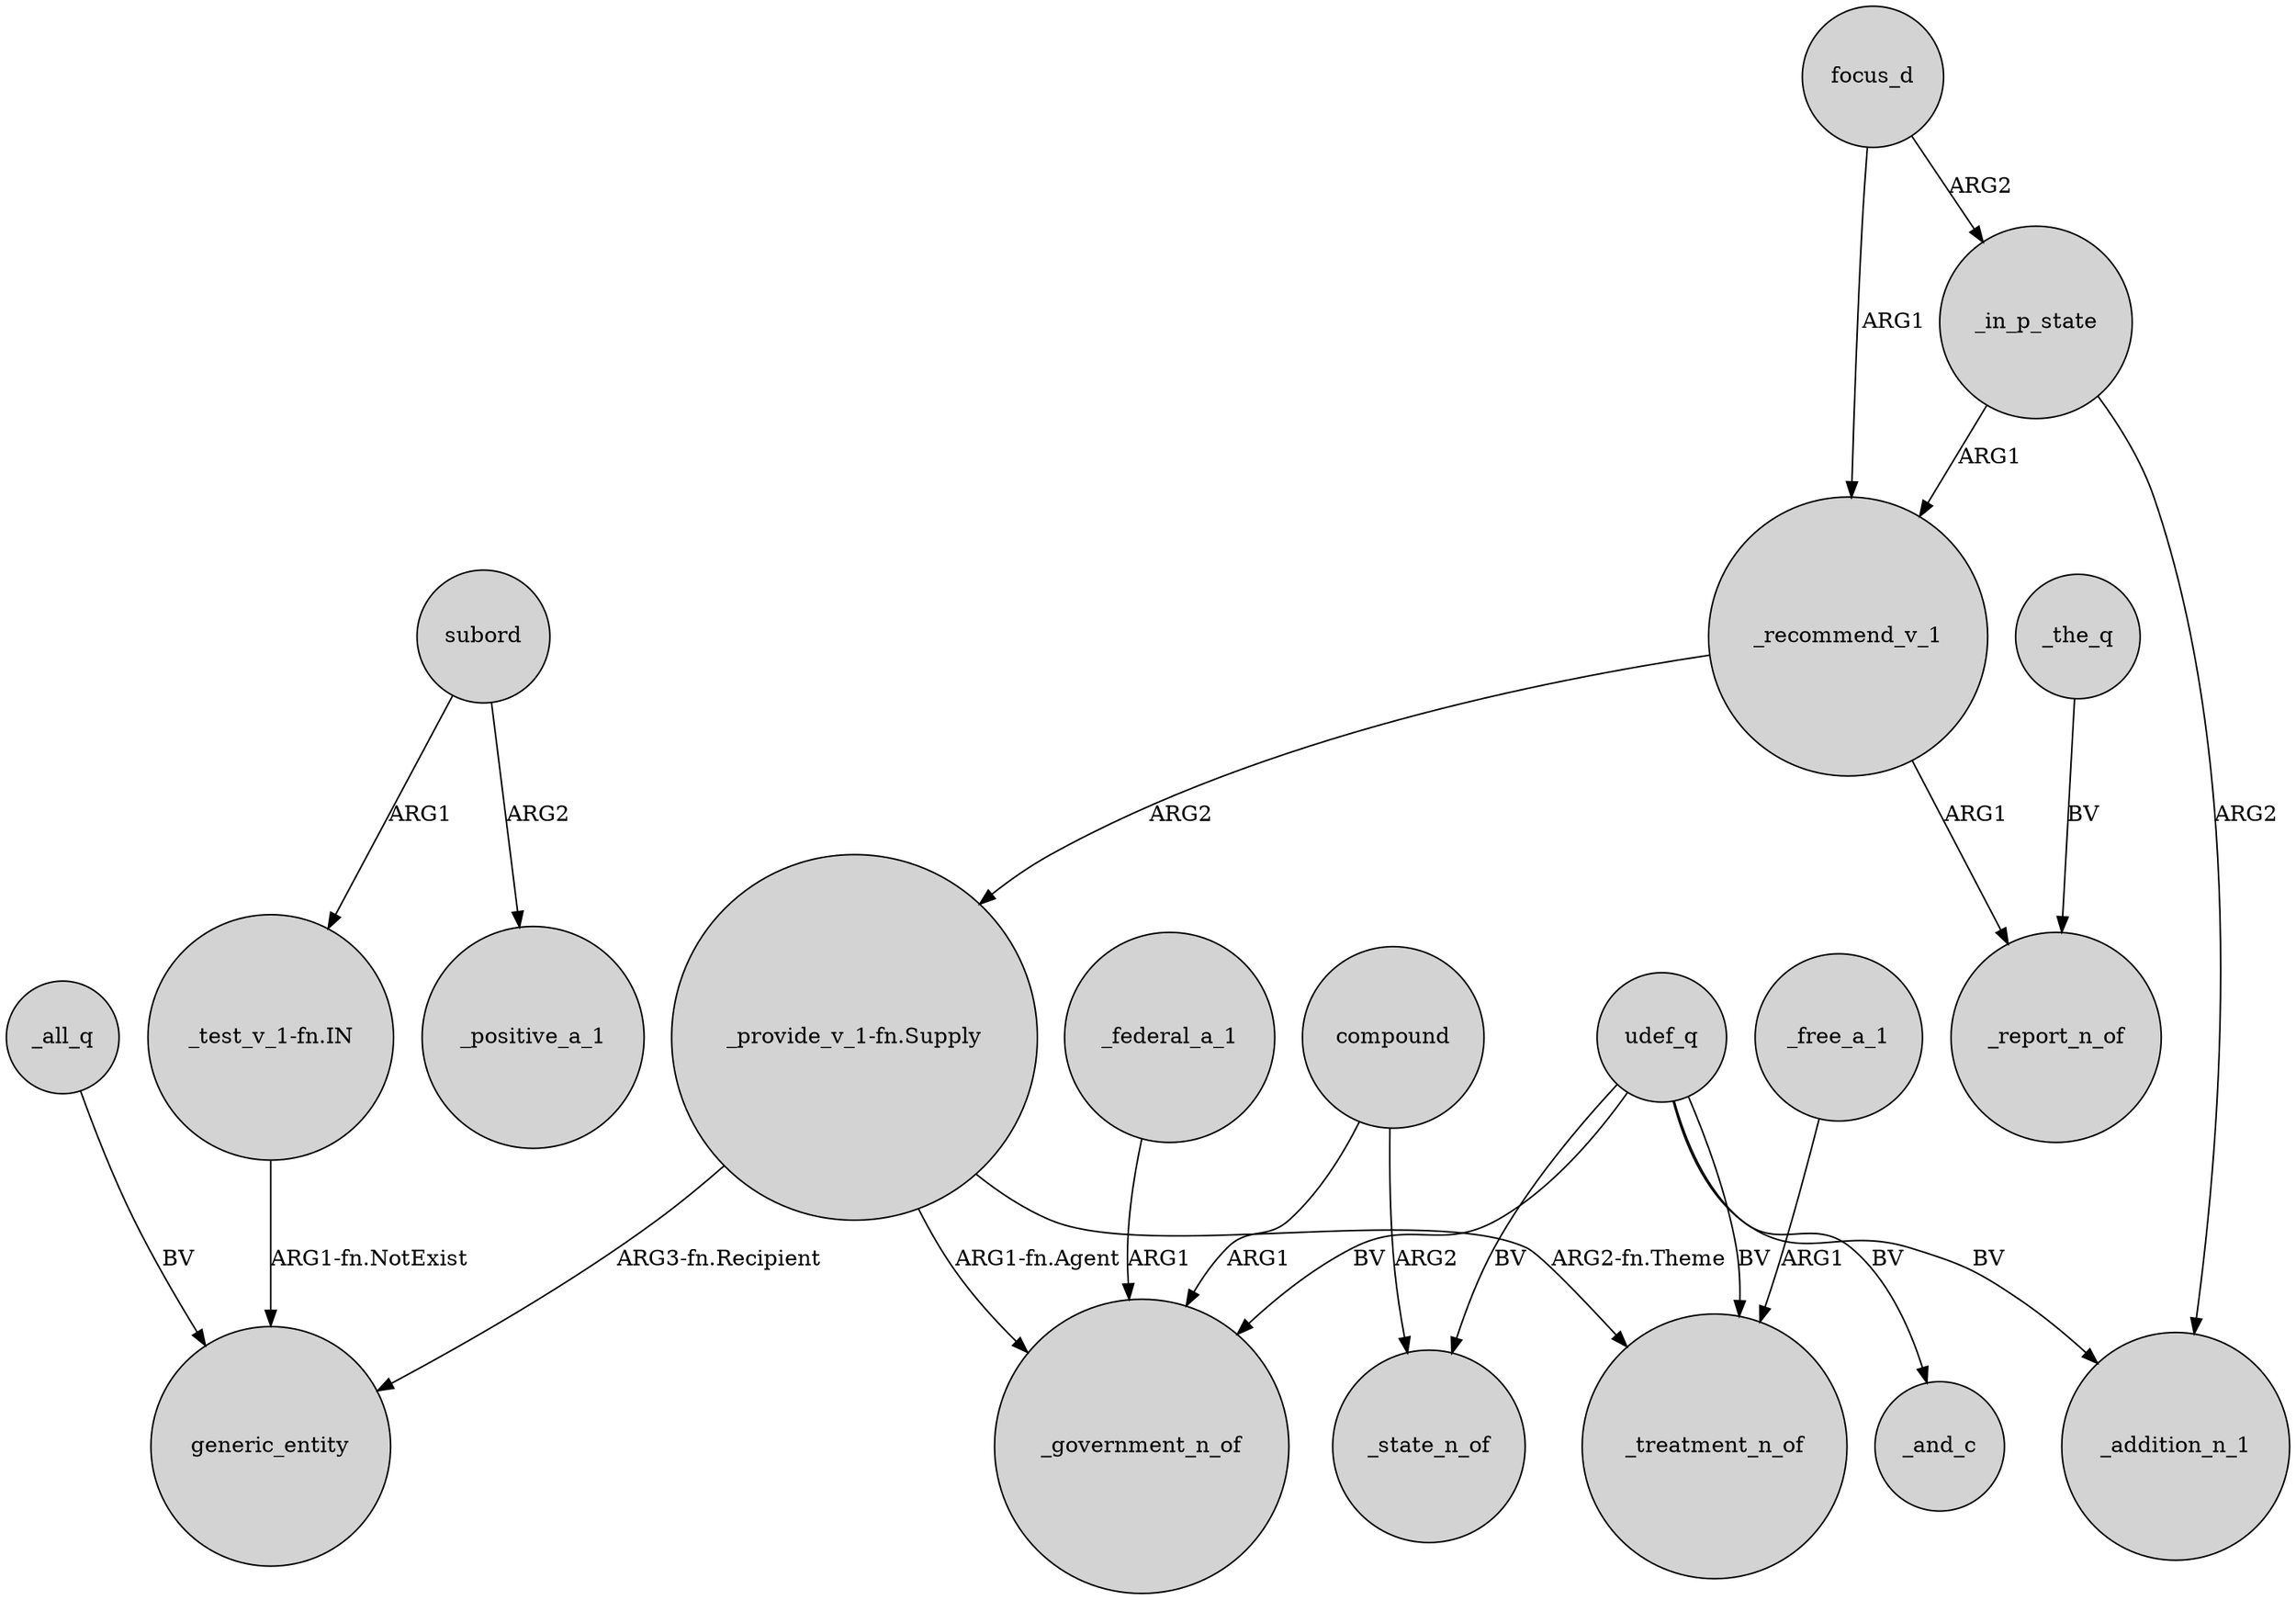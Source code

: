 digraph {
	node [shape=circle style=filled]
	subord -> "_test_v_1-fn.IN" [label=ARG1]
	_free_a_1 -> _treatment_n_of [label=ARG1]
	compound -> _government_n_of [label=ARG1]
	udef_q -> _government_n_of [label=BV]
	udef_q -> _state_n_of [label=BV]
	"_provide_v_1-fn.Supply" -> _government_n_of [label="ARG1-fn.Agent"]
	focus_d -> _in_p_state [label=ARG2]
	compound -> _state_n_of [label=ARG2]
	_recommend_v_1 -> "_provide_v_1-fn.Supply" [label=ARG2]
	_federal_a_1 -> _government_n_of [label=ARG1]
	_all_q -> generic_entity [label=BV]
	"_provide_v_1-fn.Supply" -> _treatment_n_of [label="ARG2-fn.Theme"]
	_the_q -> _report_n_of [label=BV]
	focus_d -> _recommend_v_1 [label=ARG1]
	udef_q -> _treatment_n_of [label=BV]
	_in_p_state -> _addition_n_1 [label=ARG2]
	subord -> _positive_a_1 [label=ARG2]
	"_test_v_1-fn.IN" -> generic_entity [label="ARG1-fn.NotExist"]
	"_provide_v_1-fn.Supply" -> generic_entity [label="ARG3-fn.Recipient"]
	_in_p_state -> _recommend_v_1 [label=ARG1]
	_recommend_v_1 -> _report_n_of [label=ARG1]
	udef_q -> _and_c [label=BV]
	udef_q -> _addition_n_1 [label=BV]
}
